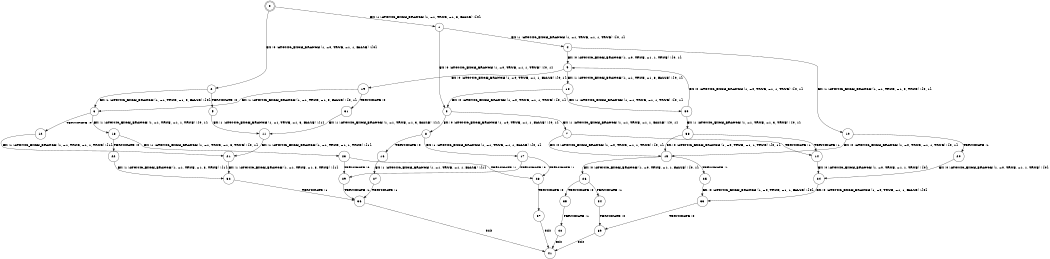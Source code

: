 digraph BCG {
size = "7, 10.5";
center = TRUE;
node [shape = circle];
0 [peripheries = 2];
0 -> 1 [label = "EX !1 !ATOMIC_EXCH_BRANCH (1, +1, TRUE, +1, 3, FALSE) !{0}"];
0 -> 2 [label = "EX !0 !ATOMIC_EXCH_BRANCH (1, +0, TRUE, +1, 1, FALSE) !{0}"];
1 -> 3 [label = "EX !0 !ATOMIC_EXCH_BRANCH (1, +0, TRUE, +1, 1, TRUE) !{0, 1}"];
1 -> 4 [label = "EX !1 !ATOMIC_EXCH_BRANCH (1, +1, TRUE, +1, 1, TRUE) !{0, 1}"];
2 -> 5 [label = "TERMINATE !0"];
2 -> 6 [label = "EX !1 !ATOMIC_EXCH_BRANCH (1, +1, TRUE, +1, 3, FALSE) !{0}"];
3 -> 7 [label = "EX !1 !ATOMIC_EXCH_BRANCH (1, +1, TRUE, +1, 1, FALSE) !{0, 1}"];
3 -> 8 [label = "EX !0 !ATOMIC_EXCH_BRANCH (1, +0, TRUE, +1, 1, FALSE) !{0, 1}"];
4 -> 9 [label = "EX !0 !ATOMIC_EXCH_BRANCH (1, +0, TRUE, +1, 1, TRUE) !{0, 1}"];
4 -> 10 [label = "EX !1 !ATOMIC_EXCH_BRANCH (1, +1, TRUE, +1, 3, TRUE) !{0, 1}"];
5 -> 11 [label = "EX !1 !ATOMIC_EXCH_BRANCH (1, +1, TRUE, +1, 3, FALSE) !{1}"];
6 -> 12 [label = "TERMINATE !0"];
6 -> 13 [label = "EX !1 !ATOMIC_EXCH_BRANCH (1, +1, TRUE, +1, 1, TRUE) !{0, 1}"];
7 -> 14 [label = "TERMINATE !1"];
7 -> 15 [label = "EX !0 !ATOMIC_EXCH_BRANCH (1, +0, TRUE, +1, 1, TRUE) !{0, 1}"];
8 -> 16 [label = "TERMINATE !0"];
8 -> 17 [label = "EX !1 !ATOMIC_EXCH_BRANCH (1, +1, TRUE, +1, 1, FALSE) !{0, 1}"];
9 -> 18 [label = "EX !1 !ATOMIC_EXCH_BRANCH (1, +1, TRUE, +1, 3, FALSE) !{0, 1}"];
9 -> 19 [label = "EX !0 !ATOMIC_EXCH_BRANCH (1, +0, TRUE, +1, 1, FALSE) !{0, 1}"];
10 -> 20 [label = "TERMINATE !1"];
10 -> 15 [label = "EX !0 !ATOMIC_EXCH_BRANCH (1, +0, TRUE, +1, 1, TRUE) !{0, 1}"];
11 -> 21 [label = "EX !1 !ATOMIC_EXCH_BRANCH (1, +1, TRUE, +1, 1, TRUE) !{1}"];
12 -> 21 [label = "EX !1 !ATOMIC_EXCH_BRANCH (1, +1, TRUE, +1, 1, TRUE) !{1}"];
13 -> 22 [label = "TERMINATE !0"];
13 -> 23 [label = "EX !1 !ATOMIC_EXCH_BRANCH (1, +1, TRUE, +1, 3, TRUE) !{0, 1}"];
14 -> 24 [label = "EX !0 !ATOMIC_EXCH_BRANCH (1, +0, TRUE, +1, 1, TRUE) !{0}"];
15 -> 25 [label = "TERMINATE !1"];
15 -> 26 [label = "EX !0 !ATOMIC_EXCH_BRANCH (1, +0, TRUE, +1, 1, FALSE) !{0, 1}"];
16 -> 27 [label = "EX !1 !ATOMIC_EXCH_BRANCH (1, +1, TRUE, +1, 1, FALSE) !{1}"];
17 -> 28 [label = "TERMINATE !1"];
17 -> 29 [label = "TERMINATE !0"];
18 -> 30 [label = "EX !1 !ATOMIC_EXCH_BRANCH (1, +1, TRUE, +1, 1, TRUE) !{0, 1}"];
18 -> 3 [label = "EX !0 !ATOMIC_EXCH_BRANCH (1, +0, TRUE, +1, 1, TRUE) !{0, 1}"];
19 -> 31 [label = "TERMINATE !0"];
19 -> 6 [label = "EX !1 !ATOMIC_EXCH_BRANCH (1, +1, TRUE, +1, 3, FALSE) !{0, 1}"];
20 -> 24 [label = "EX !0 !ATOMIC_EXCH_BRANCH (1, +0, TRUE, +1, 1, TRUE) !{0}"];
21 -> 32 [label = "EX !1 !ATOMIC_EXCH_BRANCH (1, +1, TRUE, +1, 3, TRUE) !{1}"];
22 -> 32 [label = "EX !1 !ATOMIC_EXCH_BRANCH (1, +1, TRUE, +1, 3, TRUE) !{1}"];
23 -> 28 [label = "TERMINATE !1"];
23 -> 29 [label = "TERMINATE !0"];
24 -> 33 [label = "EX !0 !ATOMIC_EXCH_BRANCH (1, +0, TRUE, +1, 1, FALSE) !{0}"];
25 -> 33 [label = "EX !0 !ATOMIC_EXCH_BRANCH (1, +0, TRUE, +1, 1, FALSE) !{0}"];
26 -> 34 [label = "TERMINATE !1"];
26 -> 35 [label = "TERMINATE !0"];
27 -> 36 [label = "TERMINATE !1"];
28 -> 37 [label = "TERMINATE !0"];
29 -> 36 [label = "TERMINATE !1"];
30 -> 38 [label = "EX !1 !ATOMIC_EXCH_BRANCH (1, +1, TRUE, +1, 3, TRUE) !{0, 1}"];
30 -> 9 [label = "EX !0 !ATOMIC_EXCH_BRANCH (1, +0, TRUE, +1, 1, TRUE) !{0, 1}"];
31 -> 11 [label = "EX !1 !ATOMIC_EXCH_BRANCH (1, +1, TRUE, +1, 3, FALSE) !{1}"];
32 -> 36 [label = "TERMINATE !1"];
33 -> 39 [label = "TERMINATE !0"];
34 -> 39 [label = "TERMINATE !0"];
35 -> 40 [label = "TERMINATE !1"];
36 -> 41 [label = "exit"];
37 -> 41 [label = "exit"];
38 -> 14 [label = "TERMINATE !1"];
38 -> 15 [label = "EX !0 !ATOMIC_EXCH_BRANCH (1, +0, TRUE, +1, 1, TRUE) !{0, 1}"];
39 -> 41 [label = "exit"];
40 -> 41 [label = "exit"];
}
